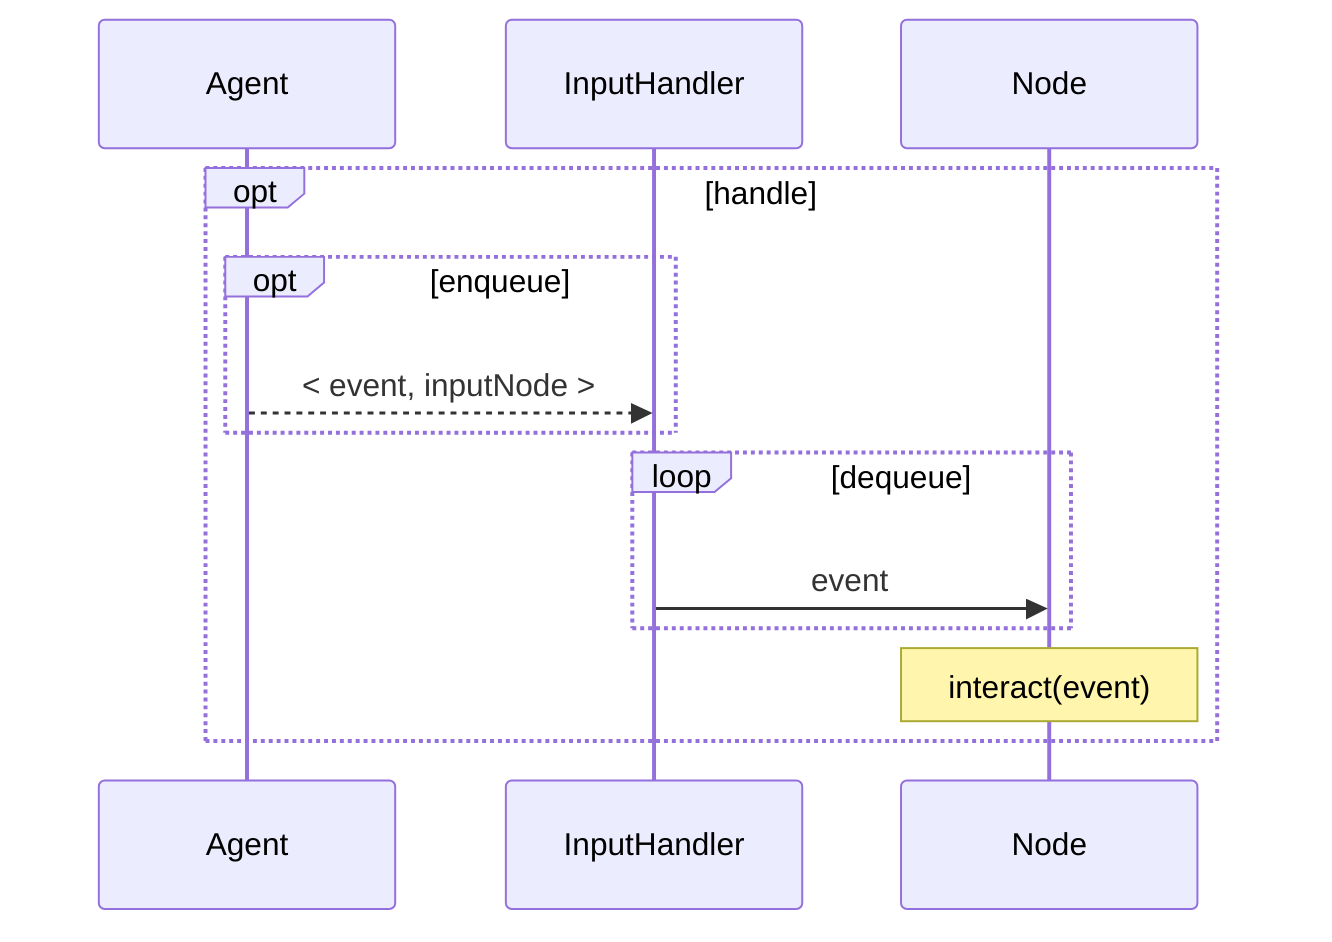 sequenceDiagram
    opt handle
        opt enqueue
           Agent-->>InputHandler: < event, inputNode >
        end
        loop dequeue
          InputHandler->>Node: event
        end
        Note over Node: interact(event)
    end